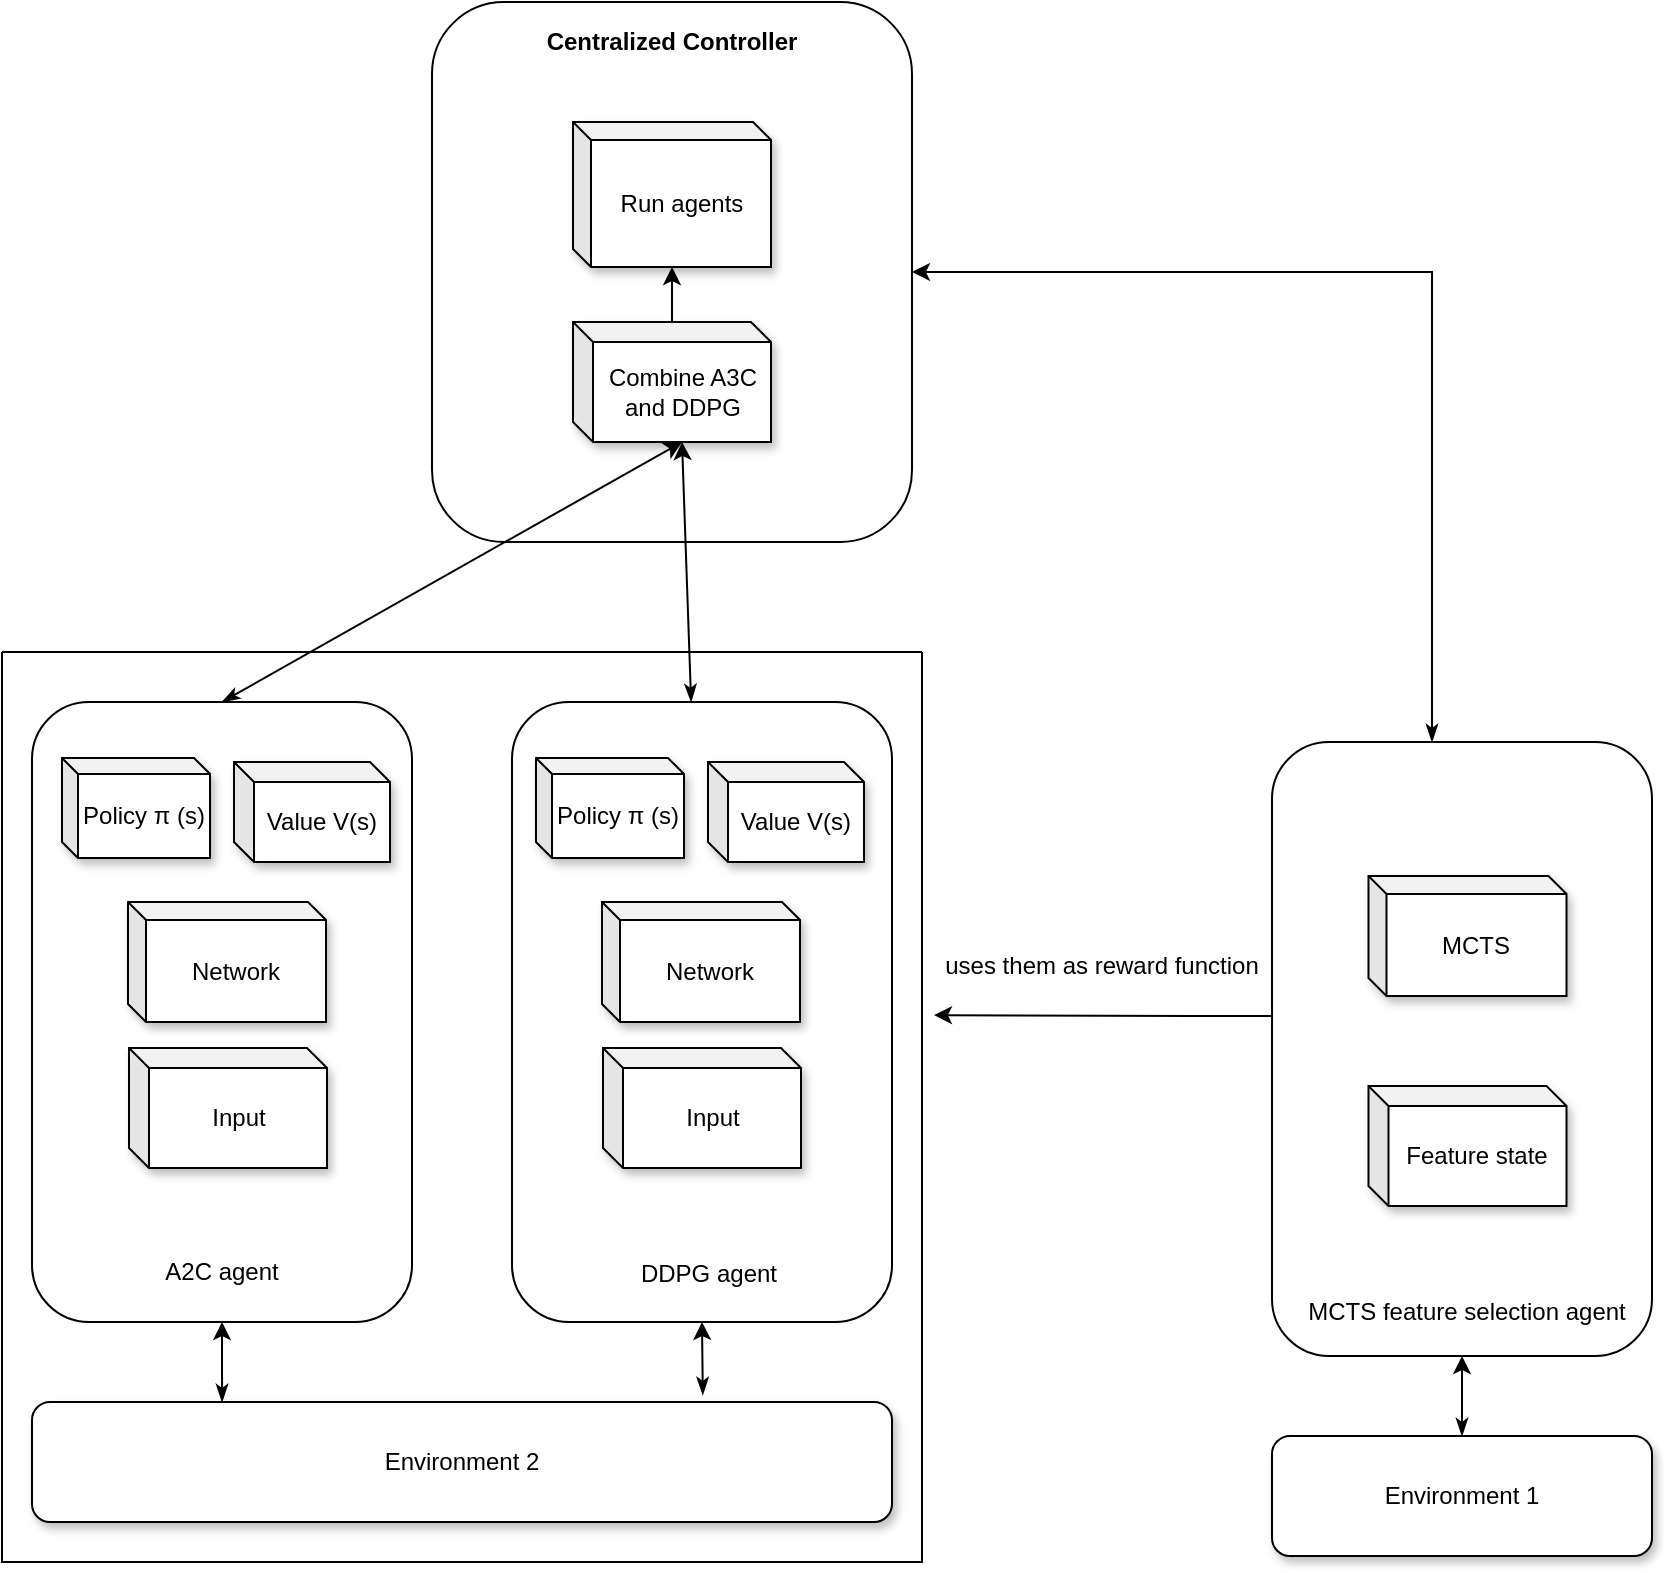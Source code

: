 <mxfile version="20.2.0" type="device"><diagram id="NS2fH-s1HNSGTbbSF4Th" name="Page-1"><mxGraphModel dx="1600" dy="929" grid="1" gridSize="10" guides="1" tooltips="1" connect="1" arrows="1" fold="1" page="1" pageScale="1" pageWidth="850" pageHeight="1100" math="0" shadow="0"><root><mxCell id="0"/><mxCell id="1" parent="0"/><mxCell id="TBYJREPFOtGd9QwhkgbP-1" value="" style="rounded=1;whiteSpace=wrap;html=1;" parent="1" vertex="1"><mxGeometry x="320" y="40" width="240" height="270" as="geometry"/></mxCell><mxCell id="TBYJREPFOtGd9QwhkgbP-2" value="&lt;b&gt;Centralized Controller&lt;/b&gt;" style="text;html=1;strokeColor=none;fillColor=none;align=center;verticalAlign=middle;whiteSpace=wrap;rounded=0;dashed=1;" parent="1" vertex="1"><mxGeometry x="375" y="45" width="130" height="30" as="geometry"/></mxCell><mxCell id="TBYJREPFOtGd9QwhkgbP-6" value="Run agents" style="shape=cube;whiteSpace=wrap;html=1;boundedLbl=1;backgroundOutline=1;darkOpacity=0.05;darkOpacity2=0.1;rounded=1;shadow=1;sketch=0;size=9;" parent="1" vertex="1"><mxGeometry x="390.5" y="100" width="99" height="72.5" as="geometry"/></mxCell><mxCell id="TBYJREPFOtGd9QwhkgbP-10" style="edgeStyle=orthogonalEdgeStyle;rounded=0;orthogonalLoop=1;jettySize=auto;html=1;fontFamily=Helvetica;fontSize=12;fontColor=default;" parent="1" source="TBYJREPFOtGd9QwhkgbP-7" target="TBYJREPFOtGd9QwhkgbP-6" edge="1"><mxGeometry relative="1" as="geometry"/></mxCell><mxCell id="TBYJREPFOtGd9QwhkgbP-7" value="Combine A3C and DDPG" style="shape=cube;whiteSpace=wrap;html=1;boundedLbl=1;backgroundOutline=1;darkOpacity=0.05;darkOpacity2=0.1;rounded=1;shadow=1;sketch=0;size=10;" parent="1" vertex="1"><mxGeometry x="390.5" y="200" width="99" height="60" as="geometry"/></mxCell><mxCell id="TBYJREPFOtGd9QwhkgbP-22" style="edgeStyle=none;rounded=0;orthogonalLoop=1;jettySize=auto;html=1;entryX=0;entryY=0;entryDx=54.5;entryDy=60;fontFamily=Helvetica;fontSize=12;fontColor=default;startArrow=classicThin;startFill=1;exitX=0.5;exitY=0;exitDx=0;exitDy=0;entryPerimeter=0;" parent="1" source="TBYJREPFOtGd9QwhkgbP-14" target="TBYJREPFOtGd9QwhkgbP-7" edge="1"><mxGeometry relative="1" as="geometry"/></mxCell><mxCell id="TBYJREPFOtGd9QwhkgbP-14" value="" style="rounded=1;whiteSpace=wrap;html=1;" parent="1" vertex="1"><mxGeometry x="120" y="390" width="190" height="310" as="geometry"/></mxCell><mxCell id="TBYJREPFOtGd9QwhkgbP-15" value="A2C agent" style="text;html=1;strokeColor=none;fillColor=none;align=center;verticalAlign=middle;whiteSpace=wrap;rounded=0;shadow=1;sketch=0;fontFamily=Helvetica;fontSize=12;fontColor=default;" parent="1" vertex="1"><mxGeometry x="185" y="660" width="60" height="30" as="geometry"/></mxCell><mxCell id="TBYJREPFOtGd9QwhkgbP-21" style="rounded=0;orthogonalLoop=1;jettySize=auto;html=1;entryX=0;entryY=0;entryDx=54.5;entryDy=60;entryPerimeter=0;fontFamily=Helvetica;fontSize=12;fontColor=default;startArrow=classicThin;startFill=1;" parent="1" source="TBYJREPFOtGd9QwhkgbP-16" target="TBYJREPFOtGd9QwhkgbP-7" edge="1"><mxGeometry relative="1" as="geometry"/></mxCell><mxCell id="TBYJREPFOtGd9QwhkgbP-16" value="" style="rounded=1;whiteSpace=wrap;html=1;" parent="1" vertex="1"><mxGeometry x="360" y="390" width="190" height="310" as="geometry"/></mxCell><mxCell id="TBYJREPFOtGd9QwhkgbP-17" value="DDPG agent" style="text;html=1;strokeColor=none;fillColor=none;align=center;verticalAlign=middle;whiteSpace=wrap;rounded=0;shadow=1;sketch=0;fontFamily=Helvetica;fontSize=12;fontColor=default;" parent="1" vertex="1"><mxGeometry x="411" y="661" width="95" height="30" as="geometry"/></mxCell><mxCell id="TBYJREPFOtGd9QwhkgbP-20" style="edgeStyle=orthogonalEdgeStyle;rounded=0;orthogonalLoop=1;jettySize=auto;html=1;entryX=1;entryY=0.5;entryDx=0;entryDy=0;fontFamily=Helvetica;fontSize=12;fontColor=default;startArrow=classicThin;startFill=1;" parent="1" source="TBYJREPFOtGd9QwhkgbP-18" target="TBYJREPFOtGd9QwhkgbP-1" edge="1"><mxGeometry relative="1" as="geometry"><Array as="points"><mxPoint x="820" y="175"/></Array></mxGeometry></mxCell><mxCell id="E0SrKxiwq27YBx9mRBHb-3" style="edgeStyle=orthogonalEdgeStyle;rounded=0;orthogonalLoop=1;jettySize=auto;html=1;entryX=1.013;entryY=0.399;entryDx=0;entryDy=0;entryPerimeter=0;" edge="1" parent="1" source="TBYJREPFOtGd9QwhkgbP-18" target="E0SrKxiwq27YBx9mRBHb-2"><mxGeometry relative="1" as="geometry"><Array as="points"><mxPoint x="700" y="547"/><mxPoint x="700" y="547"/></Array></mxGeometry></mxCell><mxCell id="TBYJREPFOtGd9QwhkgbP-18" value="" style="rounded=1;whiteSpace=wrap;html=1;" parent="1" vertex="1"><mxGeometry x="740" y="410" width="190" height="307" as="geometry"/></mxCell><mxCell id="TBYJREPFOtGd9QwhkgbP-19" value="MCTS feature selection agent" style="text;html=1;strokeColor=none;fillColor=none;align=center;verticalAlign=middle;whiteSpace=wrap;rounded=0;shadow=1;sketch=0;fontFamily=Helvetica;fontSize=12;fontColor=default;" parent="1" vertex="1"><mxGeometry x="745.5" y="680" width="182.5" height="30" as="geometry"/></mxCell><mxCell id="TBYJREPFOtGd9QwhkgbP-26" style="edgeStyle=none;rounded=0;orthogonalLoop=1;jettySize=auto;html=1;entryX=0.5;entryY=1;entryDx=0;entryDy=0;fontFamily=Helvetica;fontSize=12;fontColor=default;startArrow=classicThin;startFill=1;exitX=0.78;exitY=-0.059;exitDx=0;exitDy=0;exitPerimeter=0;" parent="1" source="TBYJREPFOtGd9QwhkgbP-23" target="TBYJREPFOtGd9QwhkgbP-16" edge="1"><mxGeometry relative="1" as="geometry"/></mxCell><mxCell id="TBYJREPFOtGd9QwhkgbP-28" style="edgeStyle=none;rounded=0;orthogonalLoop=1;jettySize=auto;html=1;entryX=0.5;entryY=1;entryDx=0;entryDy=0;fontFamily=Helvetica;fontSize=12;fontColor=default;startArrow=classicThin;startFill=1;exitX=0.221;exitY=0;exitDx=0;exitDy=0;exitPerimeter=0;" parent="1" source="TBYJREPFOtGd9QwhkgbP-23" target="TBYJREPFOtGd9QwhkgbP-14" edge="1"><mxGeometry relative="1" as="geometry"/></mxCell><mxCell id="TBYJREPFOtGd9QwhkgbP-23" value="Environment 2" style="rounded=1;whiteSpace=wrap;html=1;shadow=1;sketch=0;fontFamily=Helvetica;fontSize=12;" parent="1" vertex="1"><mxGeometry x="120" y="740" width="430" height="60" as="geometry"/></mxCell><mxCell id="TBYJREPFOtGd9QwhkgbP-25" style="edgeStyle=none;rounded=0;orthogonalLoop=1;jettySize=auto;html=1;entryX=0.5;entryY=1;entryDx=0;entryDy=0;fontFamily=Helvetica;fontSize=12;fontColor=default;startArrow=classicThin;startFill=1;" parent="1" source="TBYJREPFOtGd9QwhkgbP-24" target="TBYJREPFOtGd9QwhkgbP-18" edge="1"><mxGeometry relative="1" as="geometry"/></mxCell><mxCell id="TBYJREPFOtGd9QwhkgbP-24" value="Environment 1" style="rounded=1;whiteSpace=wrap;html=1;shadow=1;sketch=0;fontFamily=Helvetica;fontSize=12;" parent="1" vertex="1"><mxGeometry x="740" y="757" width="190" height="60" as="geometry"/></mxCell><mxCell id="TBYJREPFOtGd9QwhkgbP-29" value="Policy&amp;nbsp;π (s)" style="shape=cube;whiteSpace=wrap;html=1;boundedLbl=1;backgroundOutline=1;darkOpacity=0.05;darkOpacity2=0.1;rounded=1;shadow=1;sketch=0;size=8;" parent="1" vertex="1"><mxGeometry x="135" y="418" width="74" height="50" as="geometry"/></mxCell><mxCell id="TBYJREPFOtGd9QwhkgbP-30" value="Value V(s)" style="shape=cube;whiteSpace=wrap;html=1;boundedLbl=1;backgroundOutline=1;darkOpacity=0.05;darkOpacity2=0.1;rounded=1;shadow=1;sketch=0;size=10;" parent="1" vertex="1"><mxGeometry x="221" y="420" width="78" height="50" as="geometry"/></mxCell><mxCell id="TBYJREPFOtGd9QwhkgbP-31" value="Network" style="shape=cube;whiteSpace=wrap;html=1;boundedLbl=1;backgroundOutline=1;darkOpacity=0.05;darkOpacity2=0.1;rounded=1;shadow=1;sketch=0;size=9;" parent="1" vertex="1"><mxGeometry x="168" y="490" width="99" height="60" as="geometry"/></mxCell><mxCell id="TBYJREPFOtGd9QwhkgbP-33" value="Input" style="shape=cube;whiteSpace=wrap;html=1;boundedLbl=1;backgroundOutline=1;darkOpacity=0.05;darkOpacity2=0.1;rounded=1;shadow=1;sketch=0;size=10;" parent="1" vertex="1"><mxGeometry x="168.5" y="563" width="99" height="60" as="geometry"/></mxCell><mxCell id="TBYJREPFOtGd9QwhkgbP-34" value="Policy&amp;nbsp;π (s)" style="shape=cube;whiteSpace=wrap;html=1;boundedLbl=1;backgroundOutline=1;darkOpacity=0.05;darkOpacity2=0.1;rounded=1;shadow=1;sketch=0;size=8;" parent="1" vertex="1"><mxGeometry x="372" y="418" width="74" height="50" as="geometry"/></mxCell><mxCell id="TBYJREPFOtGd9QwhkgbP-35" value="Value V(s)" style="shape=cube;whiteSpace=wrap;html=1;boundedLbl=1;backgroundOutline=1;darkOpacity=0.05;darkOpacity2=0.1;rounded=1;shadow=1;sketch=0;size=10;" parent="1" vertex="1"><mxGeometry x="458" y="420" width="78" height="50" as="geometry"/></mxCell><mxCell id="TBYJREPFOtGd9QwhkgbP-36" value="Network" style="shape=cube;whiteSpace=wrap;html=1;boundedLbl=1;backgroundOutline=1;darkOpacity=0.05;darkOpacity2=0.1;rounded=1;shadow=1;sketch=0;size=9;" parent="1" vertex="1"><mxGeometry x="405" y="490" width="99" height="60" as="geometry"/></mxCell><mxCell id="TBYJREPFOtGd9QwhkgbP-37" value="Input" style="shape=cube;whiteSpace=wrap;html=1;boundedLbl=1;backgroundOutline=1;darkOpacity=0.05;darkOpacity2=0.1;rounded=1;shadow=1;sketch=0;size=10;" parent="1" vertex="1"><mxGeometry x="405.5" y="563" width="99" height="60" as="geometry"/></mxCell><mxCell id="TBYJREPFOtGd9QwhkgbP-40" value="MCTS" style="shape=cube;whiteSpace=wrap;html=1;boundedLbl=1;backgroundOutline=1;darkOpacity=0.05;darkOpacity2=0.1;rounded=1;shadow=1;sketch=0;size=9;" parent="1" vertex="1"><mxGeometry x="788.25" y="477" width="99" height="60" as="geometry"/></mxCell><mxCell id="TBYJREPFOtGd9QwhkgbP-41" value="Feature state" style="shape=cube;whiteSpace=wrap;html=1;boundedLbl=1;backgroundOutline=1;darkOpacity=0.05;darkOpacity2=0.1;rounded=1;shadow=1;sketch=0;size=10;" parent="1" vertex="1"><mxGeometry x="788.25" y="582" width="99" height="60" as="geometry"/></mxCell><mxCell id="E0SrKxiwq27YBx9mRBHb-2" value="" style="swimlane;startSize=0;" vertex="1" parent="1"><mxGeometry x="105" y="365" width="460" height="455" as="geometry"/></mxCell><mxCell id="E0SrKxiwq27YBx9mRBHb-4" value="uses them as reward function" style="text;html=1;strokeColor=none;fillColor=none;align=center;verticalAlign=middle;whiteSpace=wrap;rounded=0;" vertex="1" parent="1"><mxGeometry x="570" y="507" width="170" height="30" as="geometry"/></mxCell></root></mxGraphModel></diagram></mxfile>